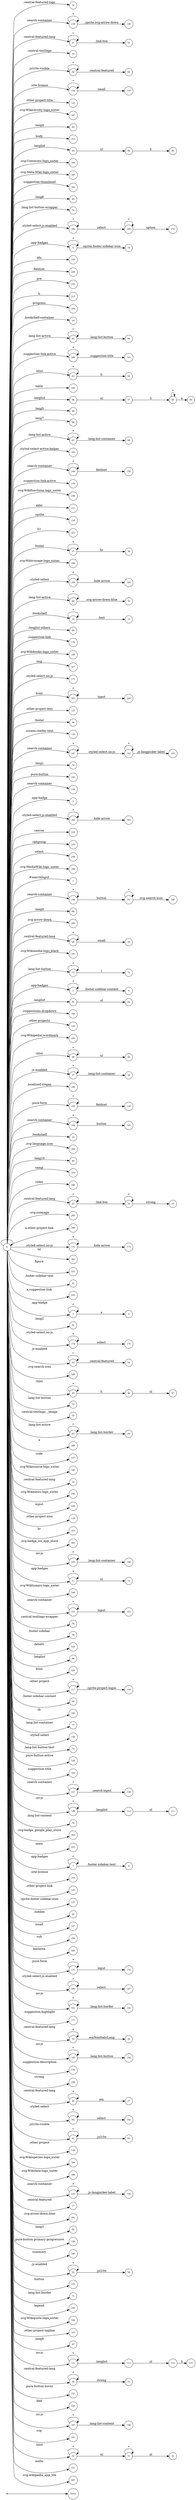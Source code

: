 digraph NFA {
  rankdir=LR;
  node [shape=circle, fontsize=10];
  __start [shape=point, label=""];
  __start -> None;
  32 [label="32"];
  64 [label="64"];
  139 [label="139"];
  21 [label="21"];
  33 [label="33"];
  59 [label="59"];
  154 [label="154"];
  123 [label="123"];
  197 [label="197"];
  147 [label="147"];
  83 [label="83"];
  138 [label="138"];
  8 [label="8"];
  214 [label="214"];
  93 [label="93"];
  185 [label="185"];
  187 [label="187"];
  182 [label="182"];
  85 [label="85"];
  60 [label="60"];
  76 [label="76"];
  130 [label="130"];
  168 [label="168"];
  47 [label="47"];
  9 [label="9"];
  219 [label="219"];
  220 [label="220"];
  233 [label="233"];
  213 [label="213"];
  234 [label="234"];
  74 [label="74"];
  16 [label="16"];
  65 [label="65"];
  180 [label="180"];
  43 [label="43"];
  10 [label="10"];
  242 [label="242"];
  96 [label="96"];
  29 [label="29"];
  66 [label="66"];
  84 [label="84"];
  86 [label="86"];
  67 [label="67"];
  163 [label="163"];
  106 [label="106"];
  149 [label="149"];
  104 [label="104"];
  179 [label="179"];
  190 [label="190"];
  38 [label="38"];
  211 [label="211"];
  156 [label="156"];
  222 [label="222"];
  37 [label="37"];
  118 [label="118"];
  198 [label="198"];
  159 [label="159"];
  69 [label="69"];
  27 [label="27"];
  52 [label="52"];
  14 [label="14"];
  44 [label="44"];
  68 [label="68"];
  90 [label="90"];
  178 [label="178"];
  188 [label="188"];
  227 [label="227"];
  171 [label="171"];
  225 [label="225"];
  122 [label="122"];
  36 [label="36"];
  133 [label="133"];
  31 [label="31"];
  141 [label="141"];
  79 [label="79"];
  125 [label="125"];
  134 [label="134"];
  2 [label="2"];
  164 [label="164"];
  54 [label="54"];
  175 [label="175"];
  216 [label="216"];
  232 [label="232"];
  236 [label="236"];
  186 [label="186"];
  1 [label="1"];
  146 [label="146"];
  88 [label="88"];
  200 [label="200"];
  28 [label="28"];
  191 [label="191"];
  6 [label="6"];
  99 [label="99"];
  167 [label="167"];
  73 [label="73"];
  5 [label="5"];
  91 [label="91"];
  184 [label="184"];
  94 [label="94"];
  95 [label="95"];
  124 [label="124"];
  193 [label="193"];
  25 [label="25"];
  148 [label="148"];
  48 [label="48"];
  57 [label="57"];
  100 [label="100"];
  129 [label="129"];
  144 [label="144"];
  13 [label="13"];
  204 [label="204"];
  108 [label="108"];
  80 [label="80"];
  235 [label="235"];
  246 [label="246"];
  23 [label="23"];
  205 [label="205"];
  209 [label="209"];
  172 [label="172"];
  20 [label="20"];
  150 [label="150"];
  155 [label="155"];
  243 [label="243"];
  162 [label="162"];
  221 [label="221"];
  41 [label="41"];
  210 [label="210"];
  3 [label="3"];
  81 [label="81"];
  174 [label="174"];
  53 [label="53"];
  206 [label="206"];
  45 [label="45"];
  0 [label="0"];
  72 [label="72"];
  35 [label="35"];
  63 [label="63"];
  208 [label="208"];
  217 [label="217"];
  226 [label="226"];
  49 [label="49"];
  70 [label="70"];
  195 [label="195"];
  18 [label="18"];
  192 [label="192"];
  228 [label="228"];
  119 [label="119"];
  152 [label="152"];
  223 [label="223"];
  203 [label="203"];
  169 [label="169"];
  105 [label="105"];
  11 [label="11"];
  51 [label="51"];
  199 [label="199"];
  151 [label="151"];
  173 [label="173"];
  34 [label="34"];
  111 [label="111"];
  98 [label="98"];
  39 [label="39"];
  218 [label="218"];
  89 [label="89"];
  224 [label="224"];
  117 [label="117"];
  40 [label="40"];
  245 [label="245"];
  77 [label="77"];
  58 [label="58"];
  158 [label="158"];
  75 [label="75"];
  4 [label="4"];
  126 [label="126"];
  183 [label="183"];
  137 [label="137"];
  109 [label="109"];
  140 [label="140"];
  22 [label="22"];
  78 [label="78"];
  202 [label="202"];
  231 [label="231"];
  7 [label="7"];
  62 [label="62"];
  12 [label="12"];
  153 [label="153"];
  120 [label="120"];
  157 [label="157"];
  42 [label="42"];
  237 [label="237"];
  239 [label="239"];
  110 [label="110"];
  15 [label="15"];
  132 [label="132"];
  244 [label="244"];
  131 [label="131"];
  113 [label="113"];
  136 [label="136"];
  166 [label="166"];
  101 [label="101"];
  160 [label="160"];
  177 [label="177"];
  97 [label="97"];
  19 [label="19"];
  102 [label="102"];
  170 [label="170"];
  56 [label="56"];
  103 [label="103"];
  176 [label="176"];
  238 [label="238"];
  26 [label="26"];
  24 [label="24"];
  161 [label="161"];
  61 [label="61"];
  116 [label="116"];
  165 [label="165"];
  196 [label="196"];
  189 [label="189"];
  135 [label="135"];
  17 [label="17"];
  201 [label="201"];
  142 [label="142"];
  145 [label="145"];
  82 [label="82"];
  115 [label="115"];
  181 [label="181"];
  128 [label="128"];
  240 [label="240"];
  55 [label="55"];
  92 [label="92"];
  215 [label="215"];
  71 [label="71"];
  230 [label="230"];
  194 [label="194"];
  121 [label="121"];
  87 [label="87"];
  143 [label="143"];
  112 [label="112"];
  30 [label="30"];
  127 [label="127"];
  229 [label="229"];
  107 [label="107"];
  241 [label="241"];
  50 [label="50"];
  212 [label="212"];
  114 [label="114"];
  46 [label="46"];
  207 [label="207"];
  { node [shape=doublecircle]; 1 2 4 6 8 10 12 13 15 16 17 18 20 22 25 27 29 31 32 33 34 35 36 38 39 40 41 42 44 47 49 52 54 56 58 60 62 64 66 68 70 71 72 74 75 76 77 78 79 80 81 82 83 84 85 86 87 88 89 90 92 95 99 100 102 104 106 108 111 115 116 118 119 120 121 122 123 124 125 126 127 128 130 132 133 134 136 138 140 143 145 148 150 152 153 155 156 157 158 160 162 163 165 167 170 171 173 175 176 177 178 179 181 182 183 184 185 186 187 188 189 190 191 192 193 194 195 196 197 198 199 200 201 202 203 204 205 206 207 208 209 210 211 212 213 214 215 216 217 218 219 220 221 222 223 224 226 227 228 229 230 231 232 233 234 235 236 237 238 239 240 241 242 243 244 245 246 }
  0 -> 0 [label="*"];
  0 -> 1 [label="#searchInput"];
  0 -> 2 [label=".app-badge"];
  0 -> 3 [label=".app-badge"];
  3 -> 3 [label="*"];
  3 -> 4 [label="a"];
  0 -> 5 [label=".app-badges"];
  5 -> 5 [label="*"];
  5 -> 6 [label=".footer-sidebar-content"];
  0 -> 7 [label=".app-badges"];
  7 -> 7 [label="*"];
  7 -> 8 [label=".footer-sidebar-text"];
  0 -> 9 [label=".app-badges"];
  9 -> 9 [label="*"];
  9 -> 10 [label=".sprite.footer-sidebar-icon"];
  0 -> 11 [label=".app-badges"];
  11 -> 11 [label="*"];
  11 -> 12 [label="ul"];
  0 -> 13 [label=".bookshelf"];
  0 -> 14 [label=".bookshelf"];
  14 -> 14 [label="*"];
  14 -> 15 [label=".text"];
  0 -> 16 [label=".bookshelf-container"];
  0 -> 17 [label=".central-featured"];
  0 -> 18 [label=".central-featured-lang"];
  0 -> 19 [label=".central-featured-lang"];
  19 -> 19 [label="*"];
  19 -> 20 [label=".emNonItalicLang"];
  0 -> 21 [label=".central-featured-lang"];
  21 -> 21 [label="*"];
  21 -> 22 [label=".link-box"];
  0 -> 23 [label=".central-featured-lang"];
  23 -> 23 [label="*"];
  23 -> 24 [label=".link-box"];
  24 -> 24 [label="*"];
  24 -> 25 [label="strong"];
  0 -> 26 [label=".central-featured-lang"];
  26 -> 26 [label="*"];
  26 -> 27 [label="em"];
  0 -> 28 [label=".central-featured-lang"];
  28 -> 28 [label="*"];
  28 -> 29 [label="small"];
  0 -> 30 [label=".central-featured-lang"];
  30 -> 30 [label="*"];
  30 -> 31 [label="strong"];
  0 -> 32 [label=".central-featured-logo"];
  0 -> 33 [label=".central-textlogo"];
  0 -> 34 [label=".central-textlogo-wrapper"];
  0 -> 35 [label=".central-textlogo__image"];
  0 -> 36 [label=".footer"];
  0 -> 37 [label=".footer"];
  37 -> 37 [label="*"];
  37 -> 38 [label="hr"];
  0 -> 39 [label=".footer-sidebar"];
  0 -> 40 [label=".footer-sidebar-content"];
  0 -> 41 [label=".footer-sidebar-text"];
  0 -> 42 [label=".hidden"];
  0 -> 43 [label=".hlist"];
  43 -> 43 [label="*"];
  43 -> 44 [label="li"];
  0 -> 45 [label=".hlist"];
  45 -> 45 [label="*"];
  45 -> 46 [label="li"];
  46 -> 47 [label="ul"];
  0 -> 48 [label=".hlist"];
  48 -> 48 [label="*"];
  48 -> 49 [label="ul"];
  0 -> 50 [label=".hlist"];
  50 -> 50 [label="*"];
  50 -> 51 [label="ul"];
  51 -> 51 [label="*"];
  51 -> 52 [label="ul"];
  0 -> 53 [label=".js-enabled"];
  53 -> 53 [label="*"];
  53 -> 54 [label=".central-featured"];
  0 -> 55 [label=".js-enabled"];
  55 -> 55 [label="*"];
  55 -> 56 [label=".jsl10n"];
  0 -> 57 [label=".js-enabled"];
  57 -> 57 [label="*"];
  57 -> 58 [label=".lang-list-container"];
  0 -> 59 [label=".jsl10n-visible"];
  59 -> 59 [label="*"];
  59 -> 60 [label=".central-featured"];
  0 -> 61 [label=".jsl10n-visible"];
  61 -> 61 [label="*"];
  61 -> 62 [label=".jsl10n"];
  0 -> 63 [label=".lang-list-active"];
  63 -> 63 [label="*"];
  63 -> 64 [label=".lang-list-border"];
  0 -> 65 [label=".lang-list-active"];
  65 -> 65 [label="*"];
  65 -> 66 [label=".lang-list-button"];
  0 -> 67 [label=".lang-list-active"];
  67 -> 67 [label="*"];
  67 -> 68 [label=".lang-list-container"];
  0 -> 69 [label=".lang-list-active"];
  69 -> 69 [label="*"];
  69 -> 70 [label=".svg-arrow-down-blue"];
  0 -> 71 [label=".lang-list-border"];
  0 -> 72 [label=".lang-list-button"];
  0 -> 73 [label=".lang-list-button"];
  73 -> 73 [label="*"];
  73 -> 74 [label="i"];
  0 -> 75 [label=".lang-list-button-text"];
  0 -> 76 [label=".lang-list-button-wrapper"];
  0 -> 77 [label=".lang-list-container"];
  0 -> 78 [label=".lang-list-content"];
  0 -> 79 [label=".lang1"];
  0 -> 80 [label=".lang10"];
  0 -> 81 [label=".lang2"];
  0 -> 82 [label=".lang3"];
  0 -> 83 [label=".lang4"];
  0 -> 84 [label=".lang5"];
  0 -> 85 [label=".lang6"];
  0 -> 86 [label=".lang7"];
  0 -> 87 [label=".lang8"];
  0 -> 88 [label=".lang9"];
  0 -> 89 [label=".langlist"];
  0 -> 90 [label=".langlist-others"];
  0 -> 91 [label=".langlist"];
  91 -> 92 [label="ul"];
  0 -> 93 [label=".langlist"];
  93 -> 94 [label="ul"];
  94 -> 95 [label="li"];
  0 -> 96 [label=".langlist"];
  96 -> 97 [label="ul"];
  97 -> 98 [label="li"];
  98 -> 98 [label="*"];
  98 -> 99 [label="a"];
  0 -> 100 [label=".localized-slogan"];
  0 -> 101 [label=".no-js"];
  101 -> 101 [label="*"];
  101 -> 102 [label=".lang-list-border"];
  0 -> 103 [label=".no-js"];
  103 -> 103 [label="*"];
  103 -> 104 [label=".lang-list-button"];
  0 -> 105 [label=".no-js"];
  105 -> 105 [label="*"];
  105 -> 106 [label=".lang-list-container"];
  0 -> 107 [label=".no-js"];
  107 -> 107 [label="*"];
  107 -> 108 [label=".lang-list-content"];
  0 -> 109 [label=".no-js"];
  109 -> 109 [label="*"];
  109 -> 110 [label=".langlist"];
  110 -> 111 [label="ul"];
  0 -> 112 [label=".no-js"];
  112 -> 112 [label="*"];
  112 -> 113 [label=".langlist"];
  113 -> 114 [label="ul"];
  114 -> 115 [label="li"];
  0 -> 116 [label=".other-project"];
  0 -> 117 [label=".other-project"];
  117 -> 117 [label="*"];
  117 -> 118 [label=".sprite-project-logos"];
  0 -> 119 [label=".other-project-icon"];
  0 -> 120 [label=".other-project-link"];
  0 -> 121 [label=".other-project-tagline"];
  0 -> 122 [label=".other-project-text"];
  0 -> 123 [label=".other-project-title"];
  0 -> 124 [label=".other-projects"];
  0 -> 125 [label=".pure-button"];
  0 -> 126 [label=".pure-button-active"];
  0 -> 127 [label=".pure-button-hover"];
  0 -> 128 [label=".pure-button-primary-progressive"];
  0 -> 129 [label=".pure-form"];
  129 -> 129 [label="*"];
  129 -> 130 [label="fieldset"];
  0 -> 131 [label=".pure-form"];
  131 -> 131 [label="*"];
  131 -> 132 [label="input"];
  0 -> 133 [label=".screen-reader-text"];
  0 -> 134 [label=".search-container"];
  0 -> 135 [label=".search-container"];
  135 -> 135 [label="*"];
  135 -> 136 [label=".js-langpicker-label"];
  0 -> 137 [label=".search-container"];
  137 -> 137 [label="*"];
  137 -> 138 [label=".search-input"];
  0 -> 139 [label=".search-container"];
  139 -> 139 [label="*"];
  139 -> 140 [label=".sprite.svg-arrow-down"];
  0 -> 141 [label=".search-container"];
  141 -> 141 [label="*"];
  141 -> 142 [label=".styled-select.no-js"];
  142 -> 142 [label="*"];
  142 -> 143 [label=".js-langpicker-label"];
  0 -> 144 [label=".search-container"];
  144 -> 144 [label="*"];
  144 -> 145 [label="button"];
  0 -> 146 [label=".search-container"];
  146 -> 146 [label="*"];
  146 -> 147 [label="button"];
  147 -> 147 [label="*"];
  147 -> 148 [label=".svg-search-icon"];
  0 -> 149 [label=".search-container"];
  149 -> 149 [label="*"];
  149 -> 150 [label="fieldset"];
  0 -> 151 [label=".search-container"];
  151 -> 151 [label="*"];
  151 -> 152 [label="input"];
  0 -> 153 [label=".site-license"];
  0 -> 154 [label=".site-license"];
  154 -> 154 [label="*"];
  154 -> 155 [label="small"];
  0 -> 156 [label=".sprite"];
  0 -> 157 [label=".sprite.footer-sidebar-icon"];
  0 -> 158 [label=".styled-select"];
  0 -> 159 [label=".styled-select"];
  159 -> 159 [label="*"];
  159 -> 160 [label=".hide-arrow"];
  0 -> 161 [label=".styled-select"];
  161 -> 161 [label="*"];
  161 -> 162 [label="select"];
  0 -> 163 [label=".styled-select-active-helper"];
  0 -> 164 [label=".styled-select.js-enabled"];
  164 -> 164 [label="*"];
  164 -> 165 [label=".hide-arrow"];
  0 -> 166 [label=".styled-select.js-enabled"];
  166 -> 166 [label="*"];
  166 -> 167 [label="select"];
  0 -> 168 [label=".styled-select.js-enabled"];
  168 -> 168 [label="*"];
  168 -> 169 [label="select"];
  169 -> 169 [label="*"];
  169 -> 170 [label="option"];
  0 -> 171 [label=".styled-select.no-js"];
  0 -> 172 [label=".styled-select.no-js"];
  172 -> 172 [label="*"];
  172 -> 173 [label=".hide-arrow"];
  0 -> 174 [label=".styled-select.no-js"];
  174 -> 174 [label="*"];
  174 -> 175 [label="select"];
  0 -> 176 [label=".suggestion-description"];
  0 -> 177 [label=".suggestion-highlight"];
  0 -> 178 [label=".suggestion-link"];
  0 -> 179 [label=".suggestion-link.active"];
  0 -> 180 [label=".suggestion-link.active"];
  180 -> 180 [label="*"];
  180 -> 181 [label=".suggestion-title"];
  0 -> 182 [label=".suggestion-thumbnail"];
  0 -> 183 [label=".suggestion-title"];
  0 -> 184 [label=".suggestions-dropdown"];
  0 -> 185 [label=".svg-Commons-logo_sister"];
  0 -> 186 [label=".svg-MediaWiki-logo_sister"];
  0 -> 187 [label=".svg-Meta-Wiki-logo_sister"];
  0 -> 188 [label=".svg-Wikibooks-logo_sister"];
  0 -> 189 [label=".svg-Wikidata-logo_sister"];
  0 -> 190 [label=".svg-Wikifunctions-logo_sister"];
  0 -> 191 [label=".svg-Wikimedia-logo_black"];
  0 -> 192 [label=".svg-Wikinews-logo_sister"];
  0 -> 193 [label=".svg-Wikipedia_wordmark"];
  0 -> 194 [label=".svg-Wikiquote-logo_sister"];
  0 -> 195 [label=".svg-Wikisource-logo_sister"];
  0 -> 196 [label=".svg-Wikispecies-logo_sister"];
  0 -> 197 [label=".svg-Wikiversity-logo_sister"];
  0 -> 198 [label=".svg-Wikivoyage-logo_sister"];
  0 -> 199 [label=".svg-Wiktionary-logo_sister"];
  0 -> 200 [label=".svg-arrow-down"];
  0 -> 201 [label=".svg-arrow-down-blue"];
  0 -> 202 [label=".svg-badge_google_play_store"];
  0 -> 203 [label=".svg-badge_ios_app_store"];
  0 -> 204 [label=".svg-language-icon"];
  0 -> 205 [label=".svg-noimage"];
  0 -> 206 [label=".svg-search-icon"];
  0 -> 207 [label=".svg-wikipedia_app_tile"];
  0 -> 208 [label="a"];
  0 -> 209 [label="a.other-project-link"];
  0 -> 210 [label="a.suggestion-link"];
  0 -> 211 [label="abbr"];
  0 -> 212 [label="audio"];
  0 -> 213 [label="b"];
  0 -> 214 [label="body"];
  0 -> 215 [label="button"];
  0 -> 216 [label="canvas"];
  0 -> 217 [label="code"];
  0 -> 218 [label="details"];
  0 -> 219 [label="dfn"];
  0 -> 220 [label="fieldset"];
  0 -> 221 [label="figure"];
  0 -> 222 [label="h1"];
  0 -> 223 [label="hr"];
  0 -> 224 [label="html"];
  0 -> 225 [label="html"];
  225 -> 225 [label="*"];
  225 -> 226 [label="input"];
  0 -> 227 [label="img"];
  0 -> 228 [label="input"];
  0 -> 229 [label="kbd"];
  0 -> 230 [label="legend"];
  0 -> 231 [label="main"];
  0 -> 232 [label="optgroup"];
  0 -> 233 [label="pre"];
  0 -> 234 [label="progress"];
  0 -> 235 [label="samp"];
  0 -> 236 [label="select"];
  0 -> 237 [label="small"];
  0 -> 238 [label="strong"];
  0 -> 239 [label="sub"];
  0 -> 240 [label="summary"];
  0 -> 241 [label="sup"];
  0 -> 242 [label="table"];
  0 -> 243 [label="td"];
  0 -> 244 [label="textarea"];
  0 -> 245 [label="th"];
  0 -> 246 [label="video"];
}
